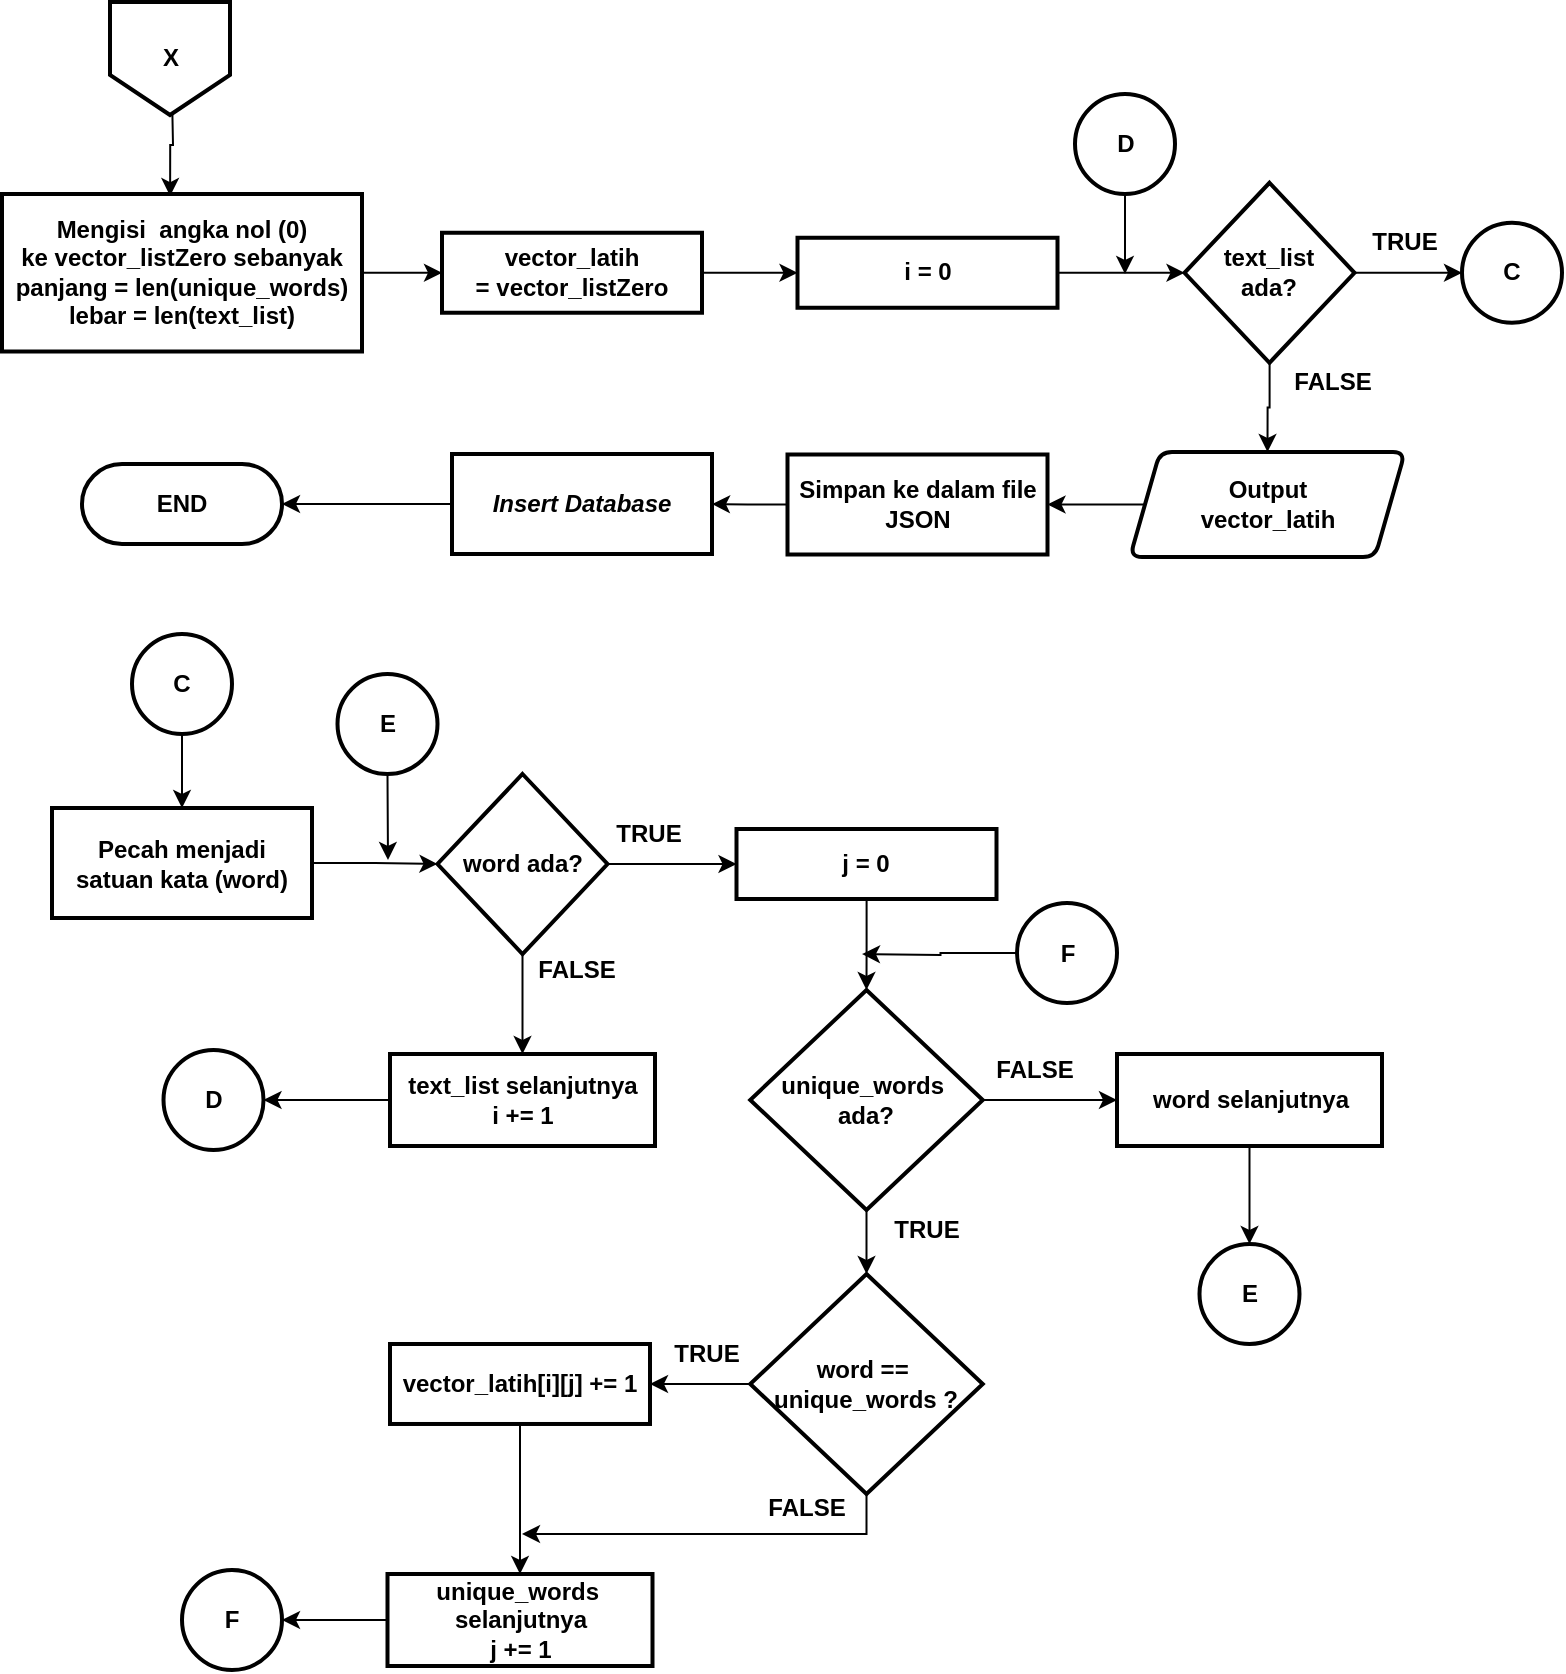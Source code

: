 <mxfile version="14.2.4" type="device"><diagram id="SyEaiB4k9rFEV8aCKWMm" name="Page-1"><mxGraphModel dx="1447" dy="708" grid="1" gridSize="10" guides="1" tooltips="1" connect="1" arrows="1" fold="1" page="1" pageScale="1" pageWidth="827" pageHeight="1169" math="0" shadow="0"><root><mxCell id="0"/><mxCell id="1" parent="0"/><mxCell id="0RZLHYnv0R4ilSNzpTtS-119" style="edgeStyle=orthogonalEdgeStyle;rounded=0;orthogonalLoop=1;jettySize=auto;html=1;entryX=0.467;entryY=0.013;entryDx=0;entryDy=0;entryPerimeter=0;" edge="1" parent="1" target="0RZLHYnv0R4ilSNzpTtS-63"><mxGeometry relative="1" as="geometry"><mxPoint x="109" y="86" as="sourcePoint"/></mxGeometry></mxCell><mxCell id="0RZLHYnv0R4ilSNzpTtS-2" value="" style="verticalLabelPosition=bottom;verticalAlign=top;html=1;shape=offPageConnector;rounded=0;size=0.354;strokeWidth=2;" vertex="1" parent="1"><mxGeometry x="78" y="40" width="60" height="56.5" as="geometry"/></mxCell><mxCell id="0RZLHYnv0R4ilSNzpTtS-4" value="X" style="text;html=1;align=center;verticalAlign=middle;resizable=0;points=[];autosize=1;fontStyle=1" vertex="1" parent="1"><mxGeometry x="98" y="58.25" width="20" height="20" as="geometry"/></mxCell><mxCell id="0RZLHYnv0R4ilSNzpTtS-62" style="edgeStyle=orthogonalEdgeStyle;rounded=0;orthogonalLoop=1;jettySize=auto;html=1;entryX=0;entryY=0.5;entryDx=0;entryDy=0;" edge="1" parent="1" source="0RZLHYnv0R4ilSNzpTtS-63" target="0RZLHYnv0R4ilSNzpTtS-67"><mxGeometry relative="1" as="geometry"/></mxCell><mxCell id="0RZLHYnv0R4ilSNzpTtS-63" value="&lt;span&gt;Mengisi&amp;nbsp; angka nol (0) ke&amp;nbsp;&lt;/span&gt;vector_listZero&lt;span&gt;&amp;nbsp;sebanyak&lt;br&gt;panjang = len(&lt;/span&gt;&lt;span&gt;unique_words)&lt;br&gt;&lt;/span&gt;lebar = len(text_list)" style="rounded=1;whiteSpace=wrap;html=1;absoluteArcSize=1;arcSize=0;strokeWidth=2;fontStyle=1" vertex="1" parent="1"><mxGeometry x="24" y="136" width="180" height="78.75" as="geometry"/></mxCell><mxCell id="0RZLHYnv0R4ilSNzpTtS-64" style="edgeStyle=orthogonalEdgeStyle;rounded=0;orthogonalLoop=1;jettySize=auto;html=1;entryX=0;entryY=0.5;entryDx=0;entryDy=0;entryPerimeter=0;" edge="1" parent="1" source="0RZLHYnv0R4ilSNzpTtS-65" target="0RZLHYnv0R4ilSNzpTtS-73"><mxGeometry relative="1" as="geometry"/></mxCell><mxCell id="0RZLHYnv0R4ilSNzpTtS-65" value="&lt;b&gt;Pecah menjadi &lt;br&gt;satuan kata (word)&lt;/b&gt;" style="rounded=1;whiteSpace=wrap;html=1;absoluteArcSize=1;arcSize=0;strokeWidth=2;" vertex="1" parent="1"><mxGeometry x="49" y="443" width="130" height="55" as="geometry"/></mxCell><mxCell id="0RZLHYnv0R4ilSNzpTtS-66" style="edgeStyle=orthogonalEdgeStyle;rounded=0;orthogonalLoop=1;jettySize=auto;html=1;" edge="1" parent="1" source="0RZLHYnv0R4ilSNzpTtS-67" target="0RZLHYnv0R4ilSNzpTtS-83"><mxGeometry relative="1" as="geometry"/></mxCell><mxCell id="0RZLHYnv0R4ilSNzpTtS-67" value="&lt;span style=&quot;font-weight: 700&quot;&gt;vector_latih&lt;br&gt;&lt;/span&gt;&lt;span style=&quot;font-size: 12px&quot;&gt;&lt;b&gt;=&amp;nbsp;&lt;/b&gt;&lt;/span&gt;&lt;b&gt;vector_listZero&lt;/b&gt;" style="rounded=1;whiteSpace=wrap;html=1;absoluteArcSize=1;arcSize=0;strokeWidth=2;" vertex="1" parent="1"><mxGeometry x="244" y="155.38" width="130" height="39.99" as="geometry"/></mxCell><mxCell id="0RZLHYnv0R4ilSNzpTtS-68" style="edgeStyle=orthogonalEdgeStyle;rounded=0;orthogonalLoop=1;jettySize=auto;html=1;entryX=0.5;entryY=0;entryDx=0;entryDy=0;" edge="1" parent="1" source="0RZLHYnv0R4ilSNzpTtS-70" target="0RZLHYnv0R4ilSNzpTtS-90"><mxGeometry relative="1" as="geometry"/></mxCell><mxCell id="0RZLHYnv0R4ilSNzpTtS-69" style="edgeStyle=orthogonalEdgeStyle;rounded=0;orthogonalLoop=1;jettySize=auto;html=1;entryX=0;entryY=0.5;entryDx=0;entryDy=0;entryPerimeter=0;" edge="1" parent="1" source="0RZLHYnv0R4ilSNzpTtS-70" target="0RZLHYnv0R4ilSNzpTtS-102"><mxGeometry relative="1" as="geometry"/></mxCell><mxCell id="0RZLHYnv0R4ilSNzpTtS-70" value="text_list &lt;br&gt;ada?" style="strokeWidth=2;html=1;shape=mxgraph.flowchart.decision;whiteSpace=wrap;fontStyle=1" vertex="1" parent="1"><mxGeometry x="615.25" y="130.38" width="85" height="90" as="geometry"/></mxCell><mxCell id="0RZLHYnv0R4ilSNzpTtS-71" style="edgeStyle=orthogonalEdgeStyle;rounded=0;orthogonalLoop=1;jettySize=auto;html=1;entryX=0.5;entryY=0;entryDx=0;entryDy=0;" edge="1" parent="1" source="0RZLHYnv0R4ilSNzpTtS-73" target="0RZLHYnv0R4ilSNzpTtS-97"><mxGeometry relative="1" as="geometry"/></mxCell><mxCell id="0RZLHYnv0R4ilSNzpTtS-72" style="edgeStyle=orthogonalEdgeStyle;rounded=0;orthogonalLoop=1;jettySize=auto;html=1;entryX=0;entryY=0.5;entryDx=0;entryDy=0;" edge="1" parent="1" source="0RZLHYnv0R4ilSNzpTtS-73" target="0RZLHYnv0R4ilSNzpTtS-85"><mxGeometry relative="1" as="geometry"/></mxCell><mxCell id="0RZLHYnv0R4ilSNzpTtS-73" value="word ada?" style="strokeWidth=2;html=1;shape=mxgraph.flowchart.decision;whiteSpace=wrap;fontStyle=1" vertex="1" parent="1"><mxGeometry x="241.75" y="426" width="85" height="90" as="geometry"/></mxCell><mxCell id="0RZLHYnv0R4ilSNzpTtS-74" style="edgeStyle=orthogonalEdgeStyle;rounded=0;orthogonalLoop=1;jettySize=auto;html=1;entryX=0.5;entryY=0;entryDx=0;entryDy=0;entryPerimeter=0;" edge="1" parent="1" source="0RZLHYnv0R4ilSNzpTtS-76" target="0RZLHYnv0R4ilSNzpTtS-79"><mxGeometry relative="1" as="geometry"/></mxCell><mxCell id="0RZLHYnv0R4ilSNzpTtS-75" style="edgeStyle=orthogonalEdgeStyle;rounded=0;orthogonalLoop=1;jettySize=auto;html=1;entryX=0;entryY=0.5;entryDx=0;entryDy=0;" edge="1" parent="1" source="0RZLHYnv0R4ilSNzpTtS-76" target="0RZLHYnv0R4ilSNzpTtS-108"><mxGeometry relative="1" as="geometry"/></mxCell><mxCell id="0RZLHYnv0R4ilSNzpTtS-76" value="&lt;b&gt;unique_words&amp;nbsp;&lt;br&gt;&lt;/b&gt;ada?" style="strokeWidth=2;html=1;shape=mxgraph.flowchart.decision;whiteSpace=wrap;fontStyle=1" vertex="1" parent="1"><mxGeometry x="398.12" y="533.99" width="116.25" height="110.01" as="geometry"/></mxCell><mxCell id="0RZLHYnv0R4ilSNzpTtS-77" style="edgeStyle=orthogonalEdgeStyle;rounded=0;orthogonalLoop=1;jettySize=auto;html=1;entryX=1;entryY=0.5;entryDx=0;entryDy=0;" edge="1" parent="1" source="0RZLHYnv0R4ilSNzpTtS-79" target="0RZLHYnv0R4ilSNzpTtS-81"><mxGeometry relative="1" as="geometry"><mxPoint x="351.5" y="731" as="targetPoint"/></mxGeometry></mxCell><mxCell id="0RZLHYnv0R4ilSNzpTtS-78" style="edgeStyle=orthogonalEdgeStyle;rounded=0;orthogonalLoop=1;jettySize=auto;html=1;" edge="1" parent="1" source="0RZLHYnv0R4ilSNzpTtS-79"><mxGeometry relative="1" as="geometry"><mxPoint x="284" y="806" as="targetPoint"/><Array as="points"><mxPoint x="456" y="806"/><mxPoint x="284" y="806"/></Array></mxGeometry></mxCell><mxCell id="0RZLHYnv0R4ilSNzpTtS-79" value="word ==&amp;nbsp;&lt;br&gt;&lt;b&gt;unique_words ?&lt;/b&gt;" style="strokeWidth=2;html=1;shape=mxgraph.flowchart.decision;whiteSpace=wrap;fontStyle=1" vertex="1" parent="1"><mxGeometry x="398.13" y="676" width="116.25" height="110" as="geometry"/></mxCell><mxCell id="0RZLHYnv0R4ilSNzpTtS-80" style="edgeStyle=orthogonalEdgeStyle;rounded=0;orthogonalLoop=1;jettySize=auto;html=1;entryX=0.5;entryY=0;entryDx=0;entryDy=0;" edge="1" parent="1" source="0RZLHYnv0R4ilSNzpTtS-81" target="0RZLHYnv0R4ilSNzpTtS-114"><mxGeometry relative="1" as="geometry"/></mxCell><mxCell id="0RZLHYnv0R4ilSNzpTtS-81" value="&lt;span style=&quot;font-weight: 700&quot;&gt;vector_latih&lt;/span&gt;&lt;span style=&quot;font-size: 12px&quot;&gt;&lt;b&gt;[i][j] += 1&lt;/b&gt;&lt;/span&gt;" style="rounded=1;whiteSpace=wrap;html=1;absoluteArcSize=1;arcSize=0;strokeWidth=2;" vertex="1" parent="1"><mxGeometry x="218" y="711" width="130" height="39.99" as="geometry"/></mxCell><mxCell id="0RZLHYnv0R4ilSNzpTtS-82" style="edgeStyle=orthogonalEdgeStyle;rounded=0;orthogonalLoop=1;jettySize=auto;html=1;entryX=0;entryY=0.5;entryDx=0;entryDy=0;entryPerimeter=0;" edge="1" parent="1" source="0RZLHYnv0R4ilSNzpTtS-83" target="0RZLHYnv0R4ilSNzpTtS-70"><mxGeometry relative="1" as="geometry"/></mxCell><mxCell id="0RZLHYnv0R4ilSNzpTtS-83" value="&lt;span&gt;i = 0&lt;/span&gt;" style="rounded=1;whiteSpace=wrap;html=1;absoluteArcSize=1;arcSize=0;strokeWidth=2;fontStyle=1" vertex="1" parent="1"><mxGeometry x="421.75" y="157.88" width="130" height="35" as="geometry"/></mxCell><mxCell id="0RZLHYnv0R4ilSNzpTtS-84" style="edgeStyle=orthogonalEdgeStyle;rounded=0;orthogonalLoop=1;jettySize=auto;html=1;entryX=0.5;entryY=0;entryDx=0;entryDy=0;entryPerimeter=0;" edge="1" parent="1" source="0RZLHYnv0R4ilSNzpTtS-85" target="0RZLHYnv0R4ilSNzpTtS-76"><mxGeometry relative="1" as="geometry"/></mxCell><mxCell id="0RZLHYnv0R4ilSNzpTtS-85" value="&lt;b&gt;j = 0&lt;/b&gt;" style="rounded=1;whiteSpace=wrap;html=1;absoluteArcSize=1;arcSize=0;strokeWidth=2;" vertex="1" parent="1"><mxGeometry x="391.25" y="453.5" width="130" height="35" as="geometry"/></mxCell><mxCell id="0RZLHYnv0R4ilSNzpTtS-86" value="TRUE" style="text;html=1;align=center;verticalAlign=middle;resizable=0;points=[];autosize=1;fontStyle=1" vertex="1" parent="1"><mxGeometry x="700.25" y="150.38" width="50" height="20" as="geometry"/></mxCell><mxCell id="0RZLHYnv0R4ilSNzpTtS-87" value="TRUE" style="text;html=1;align=center;verticalAlign=middle;resizable=0;points=[];autosize=1;fontStyle=1" vertex="1" parent="1"><mxGeometry x="461" y="644" width="50" height="20" as="geometry"/></mxCell><mxCell id="0RZLHYnv0R4ilSNzpTtS-88" value="TRUE" style="text;html=1;align=center;verticalAlign=middle;resizable=0;points=[];autosize=1;fontStyle=1" vertex="1" parent="1"><mxGeometry x="351.25" y="706" width="50" height="20" as="geometry"/></mxCell><mxCell id="0RZLHYnv0R4ilSNzpTtS-89" style="edgeStyle=orthogonalEdgeStyle;rounded=0;orthogonalLoop=1;jettySize=auto;html=1;entryX=1;entryY=0.5;entryDx=0;entryDy=0;" edge="1" parent="1" source="0RZLHYnv0R4ilSNzpTtS-90" target="0RZLHYnv0R4ilSNzpTtS-92"><mxGeometry relative="1" as="geometry"/></mxCell><mxCell id="0RZLHYnv0R4ilSNzpTtS-90" value="Output&lt;br&gt;vector_latih" style="shape=parallelogram;html=1;strokeWidth=2;perimeter=parallelogramPerimeter;whiteSpace=wrap;rounded=1;arcSize=12;size=0.109;fontStyle=1" vertex="1" parent="1"><mxGeometry x="588" y="265" width="137.5" height="52.5" as="geometry"/></mxCell><mxCell id="0RZLHYnv0R4ilSNzpTtS-91" style="edgeStyle=orthogonalEdgeStyle;rounded=0;orthogonalLoop=1;jettySize=auto;html=1;entryX=1;entryY=0.5;entryDx=0;entryDy=0;" edge="1" parent="1" source="0RZLHYnv0R4ilSNzpTtS-92" target="0RZLHYnv0R4ilSNzpTtS-95"><mxGeometry relative="1" as="geometry"/></mxCell><mxCell id="0RZLHYnv0R4ilSNzpTtS-92" value="&lt;b&gt;Simpan ke dalam file JSON&lt;/b&gt;" style="rounded=1;whiteSpace=wrap;html=1;absoluteArcSize=1;arcSize=0;strokeWidth=2;" vertex="1" parent="1"><mxGeometry x="416.75" y="266.25" width="130" height="50" as="geometry"/></mxCell><mxCell id="0RZLHYnv0R4ilSNzpTtS-93" value="END" style="rounded=1;whiteSpace=wrap;html=1;absoluteArcSize=1;arcSize=41;strokeWidth=2;fontStyle=1" vertex="1" parent="1"><mxGeometry x="64" y="271" width="100" height="40" as="geometry"/></mxCell><mxCell id="0RZLHYnv0R4ilSNzpTtS-94" style="edgeStyle=orthogonalEdgeStyle;rounded=0;orthogonalLoop=1;jettySize=auto;html=1;entryX=1;entryY=0.5;entryDx=0;entryDy=0;" edge="1" parent="1" source="0RZLHYnv0R4ilSNzpTtS-95" target="0RZLHYnv0R4ilSNzpTtS-93"><mxGeometry relative="1" as="geometry"/></mxCell><mxCell id="0RZLHYnv0R4ilSNzpTtS-95" value="&lt;b&gt;&lt;i&gt;Insert Database&lt;/i&gt;&lt;br&gt;&lt;/b&gt;" style="rounded=1;whiteSpace=wrap;html=1;absoluteArcSize=1;arcSize=0;strokeWidth=2;" vertex="1" parent="1"><mxGeometry x="249" y="266" width="130" height="50" as="geometry"/></mxCell><mxCell id="0RZLHYnv0R4ilSNzpTtS-96" style="edgeStyle=orthogonalEdgeStyle;rounded=0;orthogonalLoop=1;jettySize=auto;html=1;entryX=1;entryY=0.5;entryDx=0;entryDy=0;entryPerimeter=0;" edge="1" parent="1" source="0RZLHYnv0R4ilSNzpTtS-97" target="0RZLHYnv0R4ilSNzpTtS-98"><mxGeometry relative="1" as="geometry"/></mxCell><mxCell id="0RZLHYnv0R4ilSNzpTtS-97" value="&lt;b&gt;text_list&amp;nbsp;&lt;/b&gt;&lt;b&gt;selanjutnya&lt;br&gt;i += 1&lt;br&gt;&lt;/b&gt;" style="rounded=1;whiteSpace=wrap;html=1;absoluteArcSize=1;arcSize=0;strokeWidth=2;" vertex="1" parent="1"><mxGeometry x="218" y="566" width="132.5" height="46" as="geometry"/></mxCell><mxCell id="0RZLHYnv0R4ilSNzpTtS-98" value="D" style="strokeWidth=2;html=1;shape=mxgraph.flowchart.start_2;whiteSpace=wrap;fontStyle=1" vertex="1" parent="1"><mxGeometry x="104.75" y="564" width="50" height="50" as="geometry"/></mxCell><mxCell id="0RZLHYnv0R4ilSNzpTtS-99" style="edgeStyle=orthogonalEdgeStyle;rounded=0;orthogonalLoop=1;jettySize=auto;html=1;" edge="1" parent="1" source="0RZLHYnv0R4ilSNzpTtS-100"><mxGeometry relative="1" as="geometry"><mxPoint x="585.5" y="176" as="targetPoint"/></mxGeometry></mxCell><mxCell id="0RZLHYnv0R4ilSNzpTtS-100" value="D" style="strokeWidth=2;html=1;shape=mxgraph.flowchart.start_2;whiteSpace=wrap;fontStyle=1" vertex="1" parent="1"><mxGeometry x="560.5" y="86" width="50" height="50" as="geometry"/></mxCell><mxCell id="0RZLHYnv0R4ilSNzpTtS-101" value="FALSE" style="text;html=1;align=center;verticalAlign=middle;resizable=0;points=[];autosize=1;fontStyle=1" vertex="1" parent="1"><mxGeometry x="664" y="220.38" width="50" height="20" as="geometry"/></mxCell><mxCell id="0RZLHYnv0R4ilSNzpTtS-102" value="C" style="strokeWidth=2;html=1;shape=mxgraph.flowchart.start_2;whiteSpace=wrap;fontStyle=1" vertex="1" parent="1"><mxGeometry x="754" y="150.38" width="50" height="50" as="geometry"/></mxCell><mxCell id="0RZLHYnv0R4ilSNzpTtS-103" style="edgeStyle=orthogonalEdgeStyle;rounded=0;orthogonalLoop=1;jettySize=auto;html=1;entryX=0.5;entryY=0;entryDx=0;entryDy=0;" edge="1" parent="1" source="0RZLHYnv0R4ilSNzpTtS-104" target="0RZLHYnv0R4ilSNzpTtS-65"><mxGeometry relative="1" as="geometry"/></mxCell><mxCell id="0RZLHYnv0R4ilSNzpTtS-104" value="C" style="strokeWidth=2;html=1;shape=mxgraph.flowchart.start_2;whiteSpace=wrap;fontStyle=1" vertex="1" parent="1"><mxGeometry x="89" y="356" width="50" height="50" as="geometry"/></mxCell><mxCell id="0RZLHYnv0R4ilSNzpTtS-105" value="TRUE" style="text;html=1;align=center;verticalAlign=middle;resizable=0;points=[];autosize=1;fontStyle=1" vertex="1" parent="1"><mxGeometry x="321.5" y="446" width="50" height="20" as="geometry"/></mxCell><mxCell id="0RZLHYnv0R4ilSNzpTtS-106" value="FALSE" style="text;html=1;align=center;verticalAlign=middle;resizable=0;points=[];autosize=1;fontStyle=1" vertex="1" parent="1"><mxGeometry x="285.5" y="513.99" width="50" height="20" as="geometry"/></mxCell><mxCell id="0RZLHYnv0R4ilSNzpTtS-107" style="edgeStyle=orthogonalEdgeStyle;rounded=0;orthogonalLoop=1;jettySize=auto;html=1;entryX=0.5;entryY=0;entryDx=0;entryDy=0;entryPerimeter=0;" edge="1" parent="1" source="0RZLHYnv0R4ilSNzpTtS-108" target="0RZLHYnv0R4ilSNzpTtS-110"><mxGeometry relative="1" as="geometry"/></mxCell><mxCell id="0RZLHYnv0R4ilSNzpTtS-108" value="&lt;b&gt;word&amp;nbsp;&lt;/b&gt;&lt;b&gt;selanjutnya&lt;br&gt;&lt;/b&gt;" style="rounded=1;whiteSpace=wrap;html=1;absoluteArcSize=1;arcSize=0;strokeWidth=2;" vertex="1" parent="1"><mxGeometry x="581.5" y="566" width="132.5" height="46" as="geometry"/></mxCell><mxCell id="0RZLHYnv0R4ilSNzpTtS-109" value="FALSE" style="text;html=1;align=center;verticalAlign=middle;resizable=0;points=[];autosize=1;fontStyle=1" vertex="1" parent="1"><mxGeometry x="515.38" y="564" width="50" height="20" as="geometry"/></mxCell><mxCell id="0RZLHYnv0R4ilSNzpTtS-110" value="E" style="strokeWidth=2;html=1;shape=mxgraph.flowchart.start_2;whiteSpace=wrap;fontStyle=1" vertex="1" parent="1"><mxGeometry x="622.75" y="661" width="50" height="50" as="geometry"/></mxCell><mxCell id="0RZLHYnv0R4ilSNzpTtS-111" style="edgeStyle=orthogonalEdgeStyle;rounded=0;orthogonalLoop=1;jettySize=auto;html=1;exitX=0.5;exitY=1;exitDx=0;exitDy=0;exitPerimeter=0;" edge="1" parent="1"><mxGeometry relative="1" as="geometry"><mxPoint x="217" y="469" as="targetPoint"/><mxPoint x="216.75" y="426" as="sourcePoint"/><Array as="points"><mxPoint x="217" y="436"/><mxPoint x="217" y="436"/></Array></mxGeometry></mxCell><mxCell id="0RZLHYnv0R4ilSNzpTtS-112" value="E" style="strokeWidth=2;html=1;shape=mxgraph.flowchart.start_2;whiteSpace=wrap;fontStyle=1" vertex="1" parent="1"><mxGeometry x="191.75" y="376" width="50" height="50" as="geometry"/></mxCell><mxCell id="0RZLHYnv0R4ilSNzpTtS-113" style="edgeStyle=orthogonalEdgeStyle;rounded=0;orthogonalLoop=1;jettySize=auto;html=1;entryX=1;entryY=0.5;entryDx=0;entryDy=0;entryPerimeter=0;" edge="1" parent="1" source="0RZLHYnv0R4ilSNzpTtS-114" target="0RZLHYnv0R4ilSNzpTtS-115"><mxGeometry relative="1" as="geometry"/></mxCell><mxCell id="0RZLHYnv0R4ilSNzpTtS-114" value="&lt;b&gt;unique_words&amp;nbsp;&lt;br&gt;&lt;/b&gt;&lt;b&gt;selanjutnya&lt;br&gt;j += 1&lt;br&gt;&lt;/b&gt;" style="rounded=1;whiteSpace=wrap;html=1;absoluteArcSize=1;arcSize=0;strokeWidth=2;" vertex="1" parent="1"><mxGeometry x="216.75" y="826" width="132.5" height="46" as="geometry"/></mxCell><mxCell id="0RZLHYnv0R4ilSNzpTtS-115" value="F" style="strokeWidth=2;html=1;shape=mxgraph.flowchart.start_2;whiteSpace=wrap;fontStyle=1" vertex="1" parent="1"><mxGeometry x="114" y="824" width="50" height="50" as="geometry"/></mxCell><mxCell id="0RZLHYnv0R4ilSNzpTtS-116" style="edgeStyle=orthogonalEdgeStyle;rounded=0;orthogonalLoop=1;jettySize=auto;html=1;" edge="1" parent="1" source="0RZLHYnv0R4ilSNzpTtS-117"><mxGeometry relative="1" as="geometry"><mxPoint x="454" y="516" as="targetPoint"/></mxGeometry></mxCell><mxCell id="0RZLHYnv0R4ilSNzpTtS-117" value="F" style="strokeWidth=2;html=1;shape=mxgraph.flowchart.start_2;whiteSpace=wrap;fontStyle=1" vertex="1" parent="1"><mxGeometry x="531.5" y="490.5" width="50" height="50" as="geometry"/></mxCell><mxCell id="0RZLHYnv0R4ilSNzpTtS-118" value="FALSE" style="text;html=1;align=center;verticalAlign=middle;resizable=0;points=[];autosize=1;fontStyle=1" vertex="1" parent="1"><mxGeometry x="401.25" y="783" width="50" height="20" as="geometry"/></mxCell></root></mxGraphModel></diagram></mxfile>
